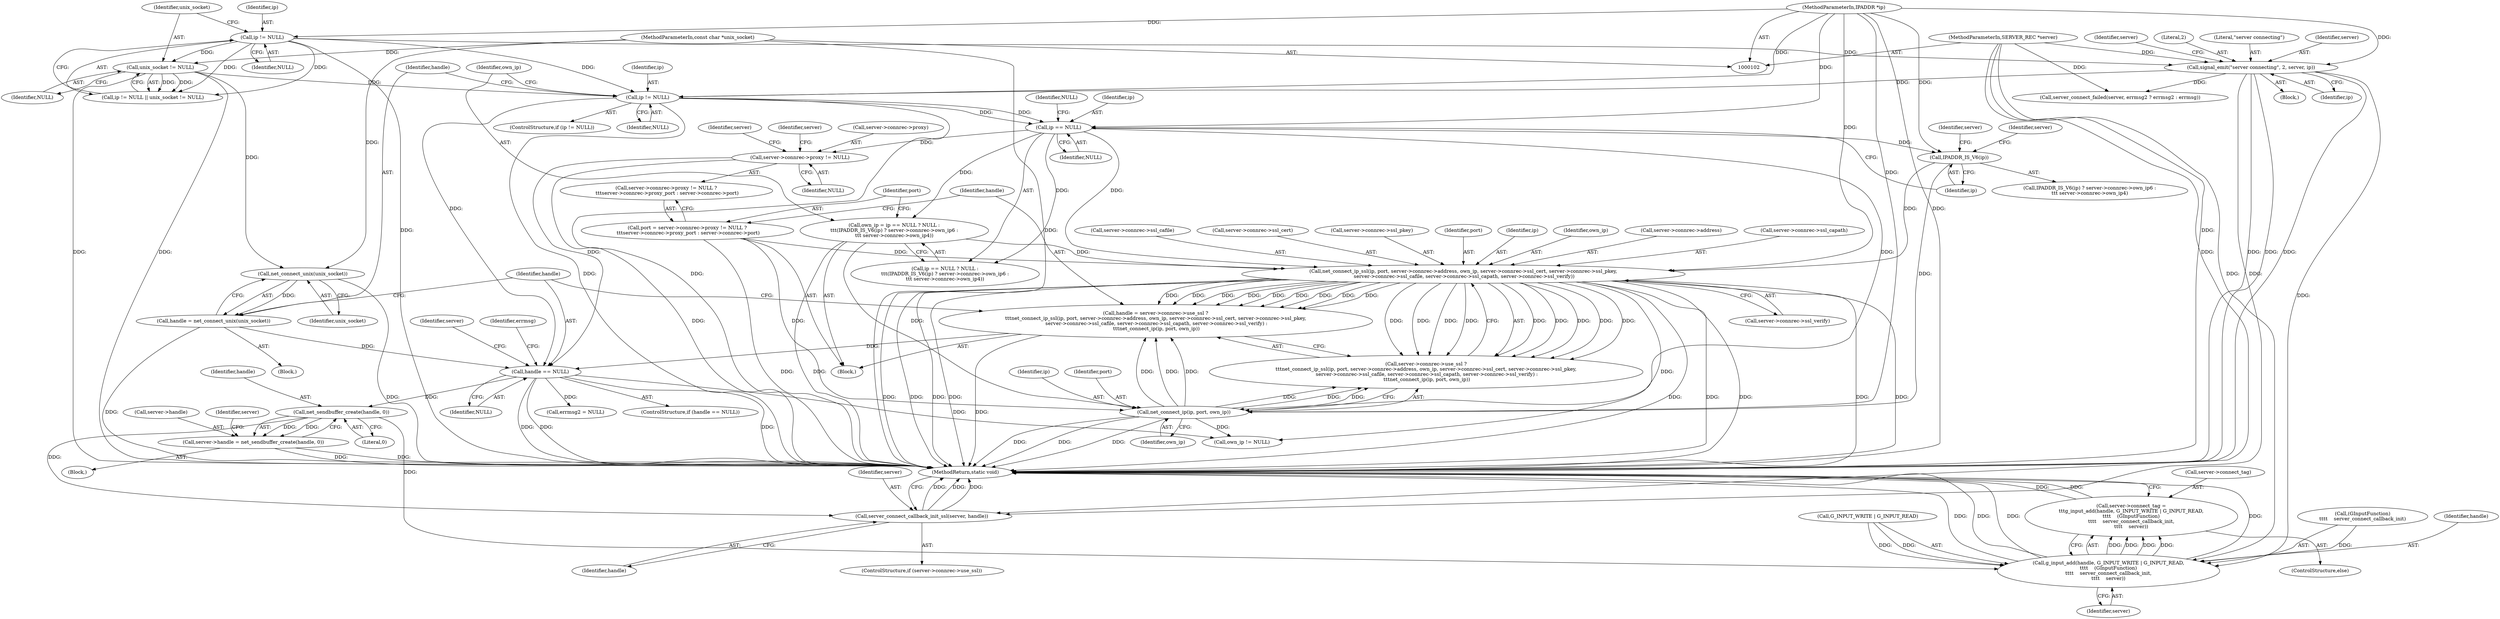 digraph "0_irssi-proxy_85bbc05b21678e80423815d2ef1dfe26208491ab_3@API" {
"1000304" [label="(Call,net_sendbuffer_create(handle, 0))"];
"1000234" [label="(Call,handle == NULL)"];
"1000181" [label="(Call,handle = server->connrec->use_ssl ?\n\t\t\tnet_connect_ip_ssl(ip, port, server->connrec->address, own_ip, server->connrec->ssl_cert, server->connrec->ssl_pkey,\n server->connrec->ssl_cafile, server->connrec->ssl_capath, server->connrec->ssl_verify) :\n \t\t\tnet_connect_ip(ip, port, own_ip))"];
"1000189" [label="(Call,net_connect_ip_ssl(ip, port, server->connrec->address, own_ip, server->connrec->ssl_cert, server->connrec->ssl_pkey,\n server->connrec->ssl_cafile, server->connrec->ssl_capath, server->connrec->ssl_verify))"];
"1000144" [label="(Call,ip == NULL)"];
"1000137" [label="(Call,ip != NULL)"];
"1000124" [label="(Call,signal_emit(\"server connecting\", 2, server, ip))"];
"1000103" [label="(MethodParameterIn,SERVER_REC *server)"];
"1000118" [label="(Call,ip != NULL)"];
"1000104" [label="(MethodParameterIn,IPADDR *ip)"];
"1000121" [label="(Call,unix_socket != NULL)"];
"1000105" [label="(MethodParameterIn,const char *unix_socket)"];
"1000149" [label="(Call,IPADDR_IS_V6(ip))"];
"1000161" [label="(Call,port = server->connrec->proxy != NULL ?\n \t\t\tserver->connrec->proxy_port : server->connrec->port)"];
"1000141" [label="(Call,own_ip = ip == NULL ? NULL :\n\t\t\t(IPADDR_IS_V6(ip) ? server->connrec->own_ip6 :\n\t\t\t server->connrec->own_ip4))"];
"1000223" [label="(Call,net_connect_ip(ip, port, own_ip))"];
"1000229" [label="(Call,handle = net_connect_unix(unix_socket))"];
"1000231" [label="(Call,net_connect_unix(unix_socket))"];
"1000164" [label="(Call,server->connrec->proxy != NULL)"];
"1000300" [label="(Call,server->handle = net_sendbuffer_create(handle, 0))"];
"1000313" [label="(Call,server_connect_callback_init_ssl(server, handle))"];
"1000321" [label="(Call,g_input_add(handle, G_INPUT_WRITE | G_INPUT_READ,\n\t\t\t\t    (GInputFunction)\n\t\t\t\t    server_connect_callback_init,\n\t\t\t\t    server))"];
"1000317" [label="(Call,server->connect_tag =\n\t\t\tg_input_add(handle, G_INPUT_WRITE | G_INPUT_READ,\n\t\t\t\t    (GInputFunction)\n\t\t\t\t    server_connect_callback_init,\n\t\t\t\t    server))"];
"1000251" [label="(Call,own_ip != NULL)"];
"1000140" [label="(Block,)"];
"1000181" [label="(Call,handle = server->connrec->use_ssl ?\n\t\t\tnet_connect_ip_ssl(ip, port, server->connrec->address, own_ip, server->connrec->ssl_cert, server->connrec->ssl_pkey,\n server->connrec->ssl_cafile, server->connrec->ssl_capath, server->connrec->ssl_verify) :\n \t\t\tnet_connect_ip(ip, port, own_ip))"];
"1000170" [label="(Identifier,NULL)"];
"1000136" [label="(ControlStructure,if (ip != NULL))"];
"1000228" [label="(Block,)"];
"1000147" [label="(Identifier,NULL)"];
"1000139" [label="(Identifier,NULL)"];
"1000142" [label="(Identifier,own_ip)"];
"1000192" [label="(Call,server->connrec->address)"];
"1000213" [label="(Call,server->connrec->ssl_capath)"];
"1000189" [label="(Call,net_connect_ip_ssl(ip, port, server->connrec->address, own_ip, server->connrec->ssl_cert, server->connrec->ssl_pkey,\n server->connrec->ssl_cafile, server->connrec->ssl_capath, server->connrec->ssl_verify))"];
"1000103" [label="(MethodParameterIn,SERVER_REC *server)"];
"1000290" [label="(Call,server_connect_failed(server, errmsg2 ? errmsg2 : errmsg))"];
"1000121" [label="(Call,unix_socket != NULL)"];
"1000122" [label="(Identifier,unix_socket)"];
"1000326" [label="(Call,(GInputFunction)\n\t\t\t\t    server_connect_callback_init)"];
"1000224" [label="(Identifier,ip)"];
"1000124" [label="(Call,signal_emit(\"server connecting\", 2, server, ip))"];
"1000307" [label="(ControlStructure,if (server->connrec->use_ssl))"];
"1000313" [label="(Call,server_connect_callback_init_ssl(server, handle))"];
"1000316" [label="(ControlStructure,else)"];
"1000164" [label="(Call,server->connrec->proxy != NULL)"];
"1000163" [label="(Call,server->connrec->proxy != NULL ?\n \t\t\tserver->connrec->proxy_port : server->connrec->port)"];
"1000300" [label="(Call,server->handle = net_sendbuffer_create(handle, 0))"];
"1000182" [label="(Identifier,handle)"];
"1000162" [label="(Identifier,port)"];
"1000229" [label="(Call,handle = net_connect_unix(unix_socket))"];
"1000208" [label="(Call,server->connrec->ssl_cafile)"];
"1000141" [label="(Call,own_ip = ip == NULL ? NULL :\n\t\t\t(IPADDR_IS_V6(ip) ? server->connrec->own_ip6 :\n\t\t\t server->connrec->own_ip4))"];
"1000226" [label="(Identifier,own_ip)"];
"1000105" [label="(MethodParameterIn,const char *unix_socket)"];
"1000198" [label="(Call,server->connrec->ssl_cert)"];
"1000106" [label="(Block,)"];
"1000143" [label="(Call,ip == NULL ? NULL :\n\t\t\t(IPADDR_IS_V6(ip) ? server->connrec->own_ip6 :\n\t\t\t server->connrec->own_ip4))"];
"1000125" [label="(Literal,\"server connecting\")"];
"1000330" [label="(MethodReturn,static void)"];
"1000148" [label="(Call,IPADDR_IS_V6(ip) ? server->connrec->own_ip6 :\n\t\t\t server->connrec->own_ip4)"];
"1000203" [label="(Call,server->connrec->ssl_pkey)"];
"1000231" [label="(Call,net_connect_unix(unix_socket))"];
"1000223" [label="(Call,net_connect_ip(ip, port, own_ip))"];
"1000322" [label="(Identifier,handle)"];
"1000323" [label="(Call,G_INPUT_WRITE | G_INPUT_READ)"];
"1000153" [label="(Identifier,server)"];
"1000149" [label="(Call,IPADDR_IS_V6(ip))"];
"1000158" [label="(Identifier,server)"];
"1000191" [label="(Identifier,port)"];
"1000310" [label="(Identifier,server)"];
"1000137" [label="(Call,ip != NULL)"];
"1000161" [label="(Call,port = server->connrec->proxy != NULL ?\n \t\t\tserver->connrec->proxy_port : server->connrec->port)"];
"1000317" [label="(Call,server->connect_tag =\n\t\t\tg_input_add(handle, G_INPUT_WRITE | G_INPUT_READ,\n\t\t\t\t    (GInputFunction)\n\t\t\t\t    server_connect_callback_init,\n\t\t\t\t    server))"];
"1000306" [label="(Literal,0)"];
"1000236" [label="(Identifier,NULL)"];
"1000117" [label="(Call,ip != NULL || unix_socket != NULL)"];
"1000321" [label="(Call,g_input_add(handle, G_INPUT_WRITE | G_INPUT_READ,\n\t\t\t\t    (GInputFunction)\n\t\t\t\t    server_connect_callback_init,\n\t\t\t\t    server))"];
"1000190" [label="(Identifier,ip)"];
"1000138" [label="(Identifier,ip)"];
"1000127" [label="(Identifier,server)"];
"1000183" [label="(Call,server->connrec->use_ssl ?\n\t\t\tnet_connect_ip_ssl(ip, port, server->connrec->address, own_ip, server->connrec->ssl_cert, server->connrec->ssl_pkey,\n server->connrec->ssl_cafile, server->connrec->ssl_capath, server->connrec->ssl_verify) :\n \t\t\tnet_connect_ip(ip, port, own_ip))"];
"1000230" [label="(Identifier,handle)"];
"1000146" [label="(Identifier,NULL)"];
"1000132" [label="(Identifier,server)"];
"1000118" [label="(Call,ip != NULL)"];
"1000242" [label="(Call,errmsg2 = NULL)"];
"1000235" [label="(Identifier,handle)"];
"1000234" [label="(Call,handle == NULL)"];
"1000178" [label="(Identifier,server)"];
"1000150" [label="(Identifier,ip)"];
"1000120" [label="(Identifier,NULL)"];
"1000232" [label="(Identifier,unix_socket)"];
"1000126" [label="(Literal,2)"];
"1000104" [label="(MethodParameterIn,IPADDR *ip)"];
"1000218" [label="(Call,server->connrec->ssl_verify)"];
"1000233" [label="(ControlStructure,if (handle == NULL))"];
"1000128" [label="(Identifier,ip)"];
"1000315" [label="(Identifier,handle)"];
"1000145" [label="(Identifier,ip)"];
"1000302" [label="(Identifier,server)"];
"1000305" [label="(Identifier,handle)"];
"1000119" [label="(Identifier,ip)"];
"1000318" [label="(Call,server->connect_tag)"];
"1000144" [label="(Call,ip == NULL)"];
"1000304" [label="(Call,net_sendbuffer_create(handle, 0))"];
"1000197" [label="(Identifier,own_ip)"];
"1000299" [label="(Block,)"];
"1000173" [label="(Identifier,server)"];
"1000329" [label="(Identifier,server)"];
"1000165" [label="(Call,server->connrec->proxy)"];
"1000225" [label="(Identifier,port)"];
"1000301" [label="(Call,server->handle)"];
"1000239" [label="(Identifier,errmsg)"];
"1000314" [label="(Identifier,server)"];
"1000123" [label="(Identifier,NULL)"];
"1000304" -> "1000300"  [label="AST: "];
"1000304" -> "1000306"  [label="CFG: "];
"1000305" -> "1000304"  [label="AST: "];
"1000306" -> "1000304"  [label="AST: "];
"1000300" -> "1000304"  [label="CFG: "];
"1000304" -> "1000300"  [label="DDG: "];
"1000304" -> "1000300"  [label="DDG: "];
"1000234" -> "1000304"  [label="DDG: "];
"1000304" -> "1000313"  [label="DDG: "];
"1000304" -> "1000321"  [label="DDG: "];
"1000234" -> "1000233"  [label="AST: "];
"1000234" -> "1000236"  [label="CFG: "];
"1000235" -> "1000234"  [label="AST: "];
"1000236" -> "1000234"  [label="AST: "];
"1000239" -> "1000234"  [label="CFG: "];
"1000302" -> "1000234"  [label="CFG: "];
"1000234" -> "1000330"  [label="DDG: "];
"1000234" -> "1000330"  [label="DDG: "];
"1000234" -> "1000330"  [label="DDG: "];
"1000181" -> "1000234"  [label="DDG: "];
"1000229" -> "1000234"  [label="DDG: "];
"1000137" -> "1000234"  [label="DDG: "];
"1000164" -> "1000234"  [label="DDG: "];
"1000234" -> "1000242"  [label="DDG: "];
"1000234" -> "1000251"  [label="DDG: "];
"1000181" -> "1000140"  [label="AST: "];
"1000181" -> "1000183"  [label="CFG: "];
"1000182" -> "1000181"  [label="AST: "];
"1000183" -> "1000181"  [label="AST: "];
"1000235" -> "1000181"  [label="CFG: "];
"1000181" -> "1000330"  [label="DDG: "];
"1000189" -> "1000181"  [label="DDG: "];
"1000189" -> "1000181"  [label="DDG: "];
"1000189" -> "1000181"  [label="DDG: "];
"1000189" -> "1000181"  [label="DDG: "];
"1000189" -> "1000181"  [label="DDG: "];
"1000189" -> "1000181"  [label="DDG: "];
"1000189" -> "1000181"  [label="DDG: "];
"1000189" -> "1000181"  [label="DDG: "];
"1000189" -> "1000181"  [label="DDG: "];
"1000223" -> "1000181"  [label="DDG: "];
"1000223" -> "1000181"  [label="DDG: "];
"1000223" -> "1000181"  [label="DDG: "];
"1000189" -> "1000183"  [label="AST: "];
"1000189" -> "1000218"  [label="CFG: "];
"1000190" -> "1000189"  [label="AST: "];
"1000191" -> "1000189"  [label="AST: "];
"1000192" -> "1000189"  [label="AST: "];
"1000197" -> "1000189"  [label="AST: "];
"1000198" -> "1000189"  [label="AST: "];
"1000203" -> "1000189"  [label="AST: "];
"1000208" -> "1000189"  [label="AST: "];
"1000213" -> "1000189"  [label="AST: "];
"1000218" -> "1000189"  [label="AST: "];
"1000183" -> "1000189"  [label="CFG: "];
"1000189" -> "1000330"  [label="DDG: "];
"1000189" -> "1000330"  [label="DDG: "];
"1000189" -> "1000330"  [label="DDG: "];
"1000189" -> "1000330"  [label="DDG: "];
"1000189" -> "1000330"  [label="DDG: "];
"1000189" -> "1000330"  [label="DDG: "];
"1000189" -> "1000330"  [label="DDG: "];
"1000189" -> "1000330"  [label="DDG: "];
"1000189" -> "1000330"  [label="DDG: "];
"1000189" -> "1000183"  [label="DDG: "];
"1000189" -> "1000183"  [label="DDG: "];
"1000189" -> "1000183"  [label="DDG: "];
"1000189" -> "1000183"  [label="DDG: "];
"1000189" -> "1000183"  [label="DDG: "];
"1000189" -> "1000183"  [label="DDG: "];
"1000189" -> "1000183"  [label="DDG: "];
"1000189" -> "1000183"  [label="DDG: "];
"1000189" -> "1000183"  [label="DDG: "];
"1000144" -> "1000189"  [label="DDG: "];
"1000149" -> "1000189"  [label="DDG: "];
"1000104" -> "1000189"  [label="DDG: "];
"1000161" -> "1000189"  [label="DDG: "];
"1000141" -> "1000189"  [label="DDG: "];
"1000189" -> "1000251"  [label="DDG: "];
"1000144" -> "1000143"  [label="AST: "];
"1000144" -> "1000146"  [label="CFG: "];
"1000145" -> "1000144"  [label="AST: "];
"1000146" -> "1000144"  [label="AST: "];
"1000147" -> "1000144"  [label="CFG: "];
"1000150" -> "1000144"  [label="CFG: "];
"1000144" -> "1000141"  [label="DDG: "];
"1000137" -> "1000144"  [label="DDG: "];
"1000137" -> "1000144"  [label="DDG: "];
"1000104" -> "1000144"  [label="DDG: "];
"1000144" -> "1000143"  [label="DDG: "];
"1000144" -> "1000149"  [label="DDG: "];
"1000144" -> "1000164"  [label="DDG: "];
"1000144" -> "1000223"  [label="DDG: "];
"1000137" -> "1000136"  [label="AST: "];
"1000137" -> "1000139"  [label="CFG: "];
"1000138" -> "1000137"  [label="AST: "];
"1000139" -> "1000137"  [label="AST: "];
"1000142" -> "1000137"  [label="CFG: "];
"1000230" -> "1000137"  [label="CFG: "];
"1000137" -> "1000330"  [label="DDG: "];
"1000137" -> "1000330"  [label="DDG: "];
"1000124" -> "1000137"  [label="DDG: "];
"1000104" -> "1000137"  [label="DDG: "];
"1000121" -> "1000137"  [label="DDG: "];
"1000118" -> "1000137"  [label="DDG: "];
"1000124" -> "1000106"  [label="AST: "];
"1000124" -> "1000128"  [label="CFG: "];
"1000125" -> "1000124"  [label="AST: "];
"1000126" -> "1000124"  [label="AST: "];
"1000127" -> "1000124"  [label="AST: "];
"1000128" -> "1000124"  [label="AST: "];
"1000132" -> "1000124"  [label="CFG: "];
"1000124" -> "1000330"  [label="DDG: "];
"1000124" -> "1000330"  [label="DDG: "];
"1000124" -> "1000330"  [label="DDG: "];
"1000103" -> "1000124"  [label="DDG: "];
"1000118" -> "1000124"  [label="DDG: "];
"1000104" -> "1000124"  [label="DDG: "];
"1000124" -> "1000290"  [label="DDG: "];
"1000124" -> "1000313"  [label="DDG: "];
"1000124" -> "1000321"  [label="DDG: "];
"1000103" -> "1000102"  [label="AST: "];
"1000103" -> "1000330"  [label="DDG: "];
"1000103" -> "1000290"  [label="DDG: "];
"1000103" -> "1000313"  [label="DDG: "];
"1000103" -> "1000321"  [label="DDG: "];
"1000118" -> "1000117"  [label="AST: "];
"1000118" -> "1000120"  [label="CFG: "];
"1000119" -> "1000118"  [label="AST: "];
"1000120" -> "1000118"  [label="AST: "];
"1000122" -> "1000118"  [label="CFG: "];
"1000117" -> "1000118"  [label="CFG: "];
"1000118" -> "1000330"  [label="DDG: "];
"1000118" -> "1000117"  [label="DDG: "];
"1000118" -> "1000117"  [label="DDG: "];
"1000104" -> "1000118"  [label="DDG: "];
"1000118" -> "1000121"  [label="DDG: "];
"1000104" -> "1000102"  [label="AST: "];
"1000104" -> "1000330"  [label="DDG: "];
"1000104" -> "1000149"  [label="DDG: "];
"1000104" -> "1000223"  [label="DDG: "];
"1000121" -> "1000117"  [label="AST: "];
"1000121" -> "1000123"  [label="CFG: "];
"1000122" -> "1000121"  [label="AST: "];
"1000123" -> "1000121"  [label="AST: "];
"1000117" -> "1000121"  [label="CFG: "];
"1000121" -> "1000330"  [label="DDG: "];
"1000121" -> "1000330"  [label="DDG: "];
"1000121" -> "1000117"  [label="DDG: "];
"1000121" -> "1000117"  [label="DDG: "];
"1000105" -> "1000121"  [label="DDG: "];
"1000121" -> "1000231"  [label="DDG: "];
"1000105" -> "1000102"  [label="AST: "];
"1000105" -> "1000330"  [label="DDG: "];
"1000105" -> "1000231"  [label="DDG: "];
"1000149" -> "1000148"  [label="AST: "];
"1000149" -> "1000150"  [label="CFG: "];
"1000150" -> "1000149"  [label="AST: "];
"1000153" -> "1000149"  [label="CFG: "];
"1000158" -> "1000149"  [label="CFG: "];
"1000149" -> "1000223"  [label="DDG: "];
"1000161" -> "1000140"  [label="AST: "];
"1000161" -> "1000163"  [label="CFG: "];
"1000162" -> "1000161"  [label="AST: "];
"1000163" -> "1000161"  [label="AST: "];
"1000182" -> "1000161"  [label="CFG: "];
"1000161" -> "1000330"  [label="DDG: "];
"1000161" -> "1000223"  [label="DDG: "];
"1000141" -> "1000140"  [label="AST: "];
"1000141" -> "1000143"  [label="CFG: "];
"1000142" -> "1000141"  [label="AST: "];
"1000143" -> "1000141"  [label="AST: "];
"1000162" -> "1000141"  [label="CFG: "];
"1000141" -> "1000330"  [label="DDG: "];
"1000141" -> "1000223"  [label="DDG: "];
"1000223" -> "1000183"  [label="AST: "];
"1000223" -> "1000226"  [label="CFG: "];
"1000224" -> "1000223"  [label="AST: "];
"1000225" -> "1000223"  [label="AST: "];
"1000226" -> "1000223"  [label="AST: "];
"1000183" -> "1000223"  [label="CFG: "];
"1000223" -> "1000330"  [label="DDG: "];
"1000223" -> "1000330"  [label="DDG: "];
"1000223" -> "1000330"  [label="DDG: "];
"1000223" -> "1000183"  [label="DDG: "];
"1000223" -> "1000183"  [label="DDG: "];
"1000223" -> "1000183"  [label="DDG: "];
"1000223" -> "1000251"  [label="DDG: "];
"1000229" -> "1000228"  [label="AST: "];
"1000229" -> "1000231"  [label="CFG: "];
"1000230" -> "1000229"  [label="AST: "];
"1000231" -> "1000229"  [label="AST: "];
"1000235" -> "1000229"  [label="CFG: "];
"1000229" -> "1000330"  [label="DDG: "];
"1000231" -> "1000229"  [label="DDG: "];
"1000231" -> "1000232"  [label="CFG: "];
"1000232" -> "1000231"  [label="AST: "];
"1000231" -> "1000330"  [label="DDG: "];
"1000164" -> "1000163"  [label="AST: "];
"1000164" -> "1000170"  [label="CFG: "];
"1000165" -> "1000164"  [label="AST: "];
"1000170" -> "1000164"  [label="AST: "];
"1000173" -> "1000164"  [label="CFG: "];
"1000178" -> "1000164"  [label="CFG: "];
"1000164" -> "1000330"  [label="DDG: "];
"1000300" -> "1000299"  [label="AST: "];
"1000301" -> "1000300"  [label="AST: "];
"1000310" -> "1000300"  [label="CFG: "];
"1000300" -> "1000330"  [label="DDG: "];
"1000300" -> "1000330"  [label="DDG: "];
"1000313" -> "1000307"  [label="AST: "];
"1000313" -> "1000315"  [label="CFG: "];
"1000314" -> "1000313"  [label="AST: "];
"1000315" -> "1000313"  [label="AST: "];
"1000330" -> "1000313"  [label="CFG: "];
"1000313" -> "1000330"  [label="DDG: "];
"1000313" -> "1000330"  [label="DDG: "];
"1000313" -> "1000330"  [label="DDG: "];
"1000321" -> "1000317"  [label="AST: "];
"1000321" -> "1000329"  [label="CFG: "];
"1000322" -> "1000321"  [label="AST: "];
"1000323" -> "1000321"  [label="AST: "];
"1000326" -> "1000321"  [label="AST: "];
"1000329" -> "1000321"  [label="AST: "];
"1000317" -> "1000321"  [label="CFG: "];
"1000321" -> "1000330"  [label="DDG: "];
"1000321" -> "1000330"  [label="DDG: "];
"1000321" -> "1000330"  [label="DDG: "];
"1000321" -> "1000330"  [label="DDG: "];
"1000321" -> "1000317"  [label="DDG: "];
"1000321" -> "1000317"  [label="DDG: "];
"1000321" -> "1000317"  [label="DDG: "];
"1000321" -> "1000317"  [label="DDG: "];
"1000323" -> "1000321"  [label="DDG: "];
"1000323" -> "1000321"  [label="DDG: "];
"1000326" -> "1000321"  [label="DDG: "];
"1000317" -> "1000316"  [label="AST: "];
"1000318" -> "1000317"  [label="AST: "];
"1000330" -> "1000317"  [label="CFG: "];
"1000317" -> "1000330"  [label="DDG: "];
"1000317" -> "1000330"  [label="DDG: "];
}
